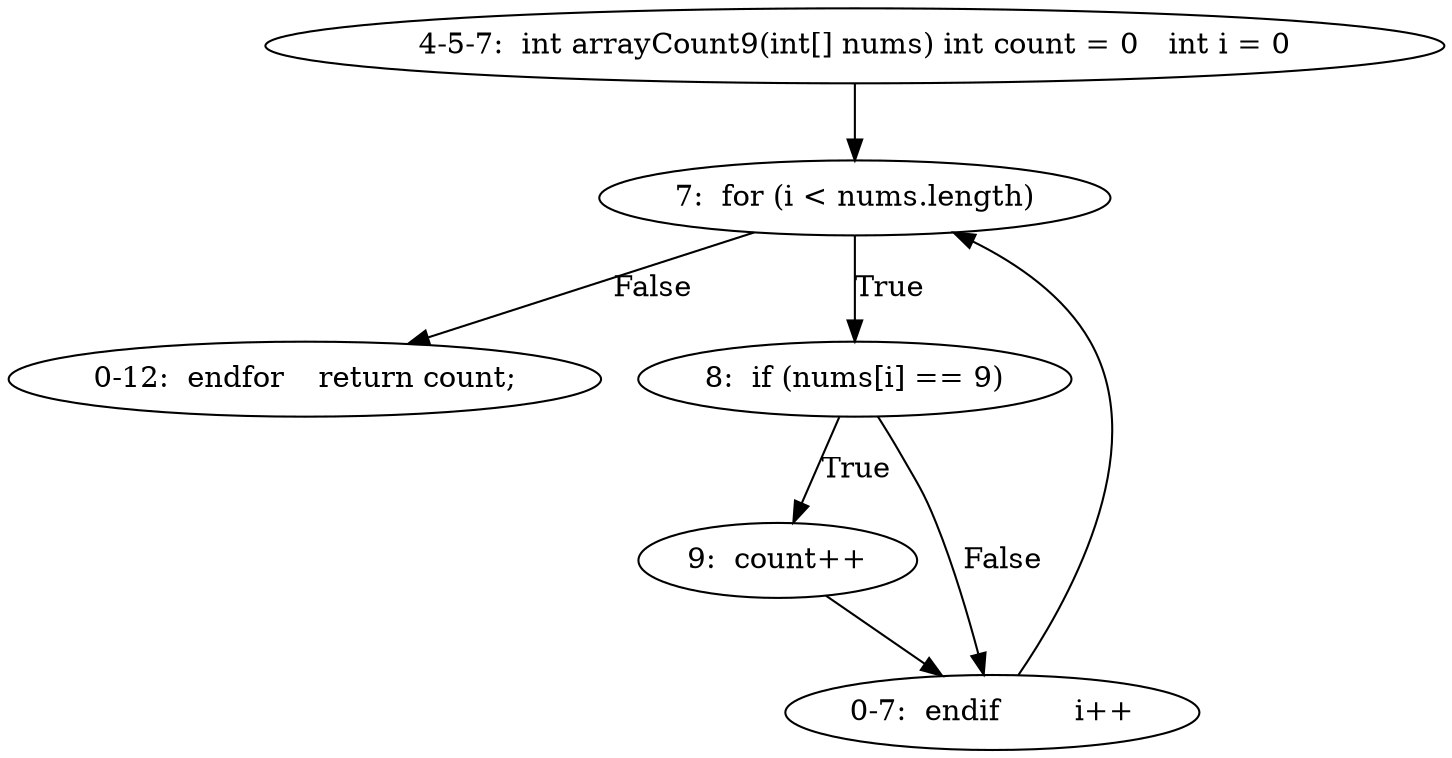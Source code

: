 digraph result_test { 
// graph-vertices
  a2  [label="4-5-7:  int arrayCount9(int[] nums)	int count = 0	int i = 0"]; 
  3  [label="7:  for (i < nums.length)"]; 
  a3  [label="0-12:  endfor	return count;"]; 
  6  [label="8:  if (nums[i] == 9)"]; 
  7  [label="9:  count++"]; 
  a4  [label="0-7:  endif	i++"]; 
// graph-edges
  a2 -> 3;
  3 -> a3  [label="False"]; 
  3 -> 6  [label="True"]; 
  6 -> 7  [label="True"]; 
  7 -> a4;
  6 -> a4  [label="False"]; 
  a4 -> 3;
}